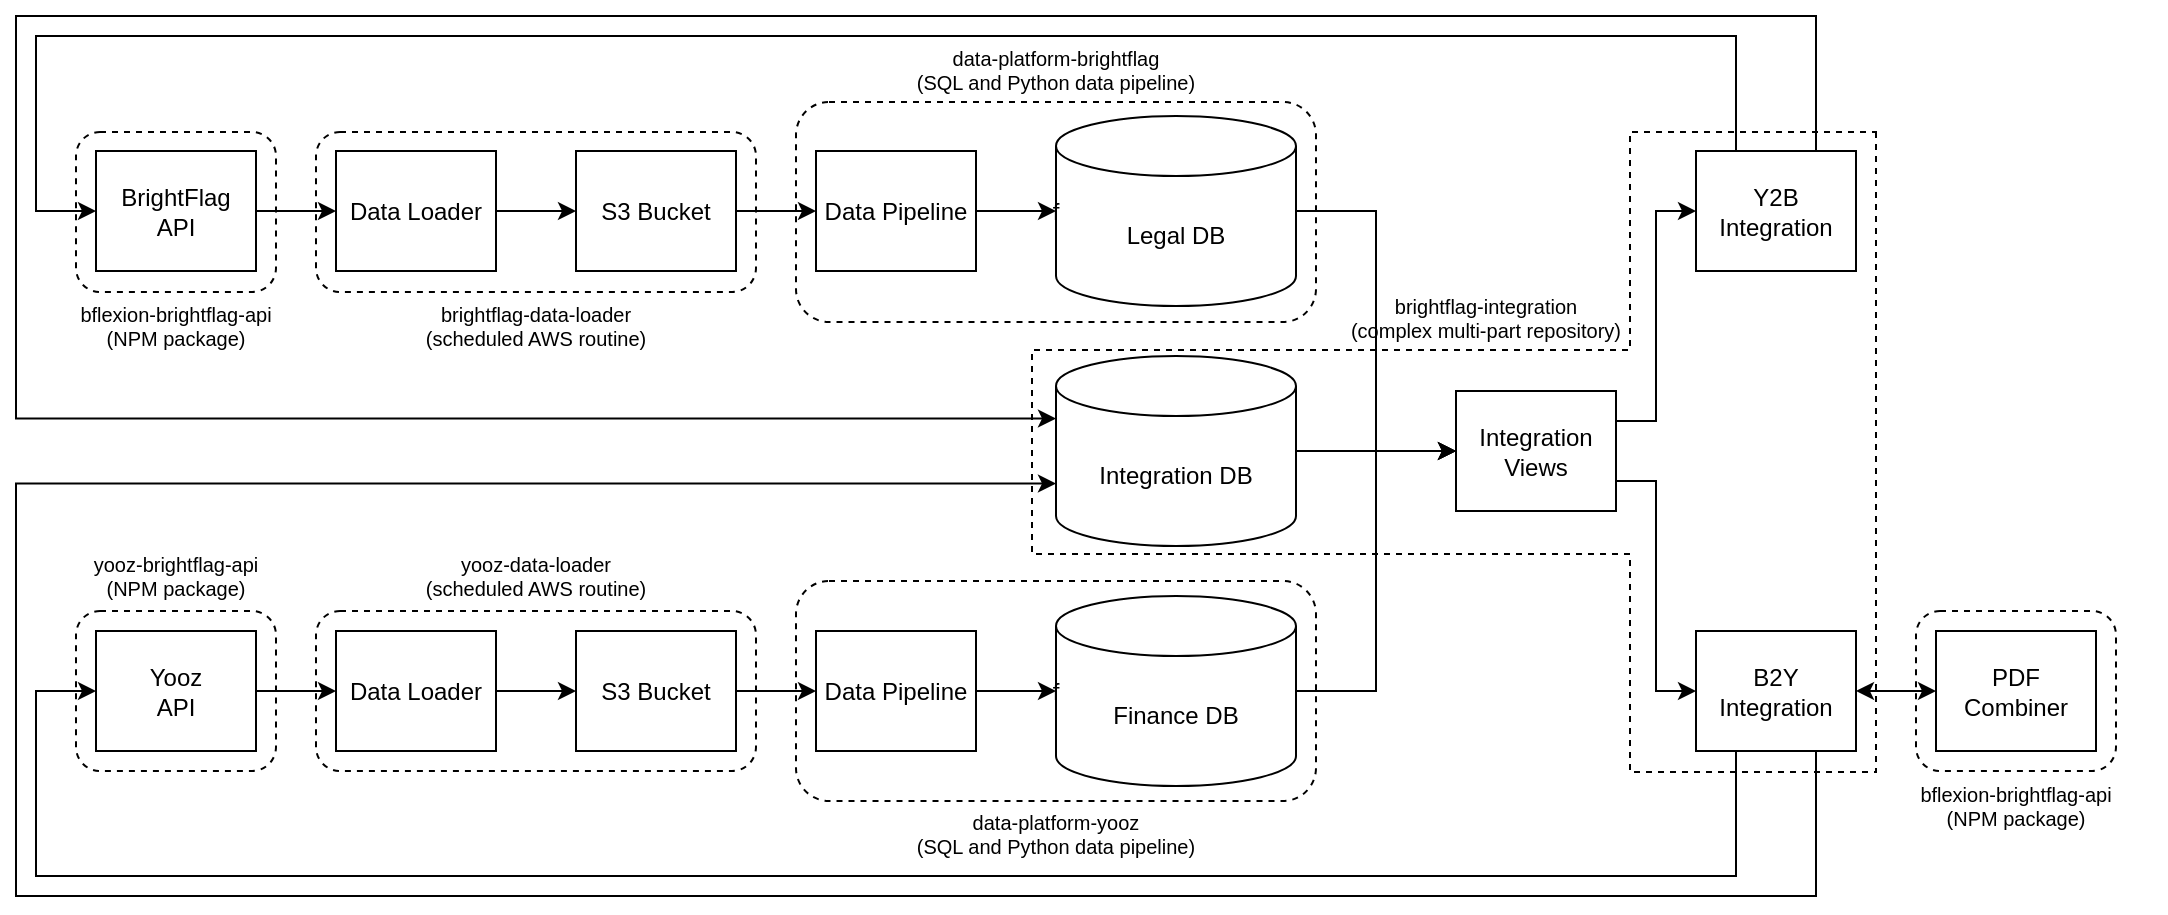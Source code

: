 <mxfile version="24.0.7" type="github">
  <diagram name="Page-1" id="rpXskTdR_856NKPqqqEg">
    <mxGraphModel dx="1891" dy="1882" grid="1" gridSize="10" guides="1" tooltips="1" connect="1" arrows="1" fold="1" page="1" pageScale="1" pageWidth="850" pageHeight="1100" math="0" shadow="0">
      <root>
        <mxCell id="0" />
        <mxCell id="1" parent="0" />
        <mxCell id="hu-sAR_U4PtlPBGoUDsY-30" value="" style="edgeStyle=orthogonalEdgeStyle;rounded=0;orthogonalLoop=1;jettySize=auto;html=1;" edge="1" parent="1" source="hu-sAR_U4PtlPBGoUDsY-1" target="hu-sAR_U4PtlPBGoUDsY-5">
          <mxGeometry relative="1" as="geometry" />
        </mxCell>
        <mxCell id="hu-sAR_U4PtlPBGoUDsY-1" value="BrightFlag&lt;br&gt;API" style="rounded=0;whiteSpace=wrap;html=1;" vertex="1" parent="1">
          <mxGeometry y="57.5" width="80" height="60" as="geometry" />
        </mxCell>
        <mxCell id="hu-sAR_U4PtlPBGoUDsY-33" value="" style="edgeStyle=orthogonalEdgeStyle;rounded=0;orthogonalLoop=1;jettySize=auto;html=1;" edge="1" parent="1" source="hu-sAR_U4PtlPBGoUDsY-2" target="hu-sAR_U4PtlPBGoUDsY-6">
          <mxGeometry relative="1" as="geometry" />
        </mxCell>
        <mxCell id="hu-sAR_U4PtlPBGoUDsY-2" value="Yooz&lt;div&gt;API&lt;/div&gt;" style="rounded=0;whiteSpace=wrap;html=1;" vertex="1" parent="1">
          <mxGeometry y="297.5" width="80" height="60" as="geometry" />
        </mxCell>
        <mxCell id="hu-sAR_U4PtlPBGoUDsY-3" value="Legal DB" style="shape=cylinder3;whiteSpace=wrap;html=1;boundedLbl=1;backgroundOutline=1;size=15;" vertex="1" parent="1">
          <mxGeometry x="480" y="40" width="120" height="95" as="geometry" />
        </mxCell>
        <mxCell id="hu-sAR_U4PtlPBGoUDsY-4" value="Integration DB" style="shape=cylinder3;whiteSpace=wrap;html=1;boundedLbl=1;backgroundOutline=1;size=15;" vertex="1" parent="1">
          <mxGeometry x="480" y="160" width="120" height="95" as="geometry" />
        </mxCell>
        <mxCell id="hu-sAR_U4PtlPBGoUDsY-31" value="" style="edgeStyle=orthogonalEdgeStyle;rounded=0;orthogonalLoop=1;jettySize=auto;html=1;" edge="1" parent="1" source="hu-sAR_U4PtlPBGoUDsY-5" target="hu-sAR_U4PtlPBGoUDsY-12">
          <mxGeometry relative="1" as="geometry" />
        </mxCell>
        <mxCell id="hu-sAR_U4PtlPBGoUDsY-5" value="Data Loader" style="rounded=0;whiteSpace=wrap;html=1;" vertex="1" parent="1">
          <mxGeometry x="120" y="57.5" width="80" height="60" as="geometry" />
        </mxCell>
        <mxCell id="hu-sAR_U4PtlPBGoUDsY-34" value="" style="edgeStyle=orthogonalEdgeStyle;rounded=0;orthogonalLoop=1;jettySize=auto;html=1;" edge="1" parent="1" source="hu-sAR_U4PtlPBGoUDsY-6" target="hu-sAR_U4PtlPBGoUDsY-13">
          <mxGeometry relative="1" as="geometry" />
        </mxCell>
        <mxCell id="hu-sAR_U4PtlPBGoUDsY-6" value="Data Loader" style="rounded=0;whiteSpace=wrap;html=1;" vertex="1" parent="1">
          <mxGeometry x="120" y="297.5" width="80" height="60" as="geometry" />
        </mxCell>
        <mxCell id="hu-sAR_U4PtlPBGoUDsY-7" value="Data Pipeline" style="rounded=0;whiteSpace=wrap;html=1;" vertex="1" parent="1">
          <mxGeometry x="360" y="57.5" width="80" height="60" as="geometry" />
        </mxCell>
        <mxCell id="hu-sAR_U4PtlPBGoUDsY-36" value="" style="edgeStyle=orthogonalEdgeStyle;rounded=0;orthogonalLoop=1;jettySize=auto;html=1;" edge="1" parent="1" source="hu-sAR_U4PtlPBGoUDsY-8" target="hu-sAR_U4PtlPBGoUDsY-9">
          <mxGeometry relative="1" as="geometry" />
        </mxCell>
        <mxCell id="hu-sAR_U4PtlPBGoUDsY-8" value="Data Pipeline" style="rounded=0;whiteSpace=wrap;html=1;" vertex="1" parent="1">
          <mxGeometry x="360" y="297.5" width="80" height="60" as="geometry" />
        </mxCell>
        <mxCell id="hu-sAR_U4PtlPBGoUDsY-9" value="Finance DB" style="shape=cylinder3;whiteSpace=wrap;html=1;boundedLbl=1;backgroundOutline=1;size=15;" vertex="1" parent="1">
          <mxGeometry x="480" y="280" width="120" height="95" as="geometry" />
        </mxCell>
        <mxCell id="hu-sAR_U4PtlPBGoUDsY-32" value="" style="edgeStyle=orthogonalEdgeStyle;rounded=0;orthogonalLoop=1;jettySize=auto;html=1;" edge="1" parent="1" source="hu-sAR_U4PtlPBGoUDsY-12" target="hu-sAR_U4PtlPBGoUDsY-7">
          <mxGeometry relative="1" as="geometry" />
        </mxCell>
        <mxCell id="hu-sAR_U4PtlPBGoUDsY-12" value="S3 Bucket" style="rounded=0;whiteSpace=wrap;html=1;" vertex="1" parent="1">
          <mxGeometry x="240" y="57.5" width="80" height="60" as="geometry" />
        </mxCell>
        <mxCell id="hu-sAR_U4PtlPBGoUDsY-35" value="" style="edgeStyle=orthogonalEdgeStyle;rounded=0;orthogonalLoop=1;jettySize=auto;html=1;" edge="1" parent="1" source="hu-sAR_U4PtlPBGoUDsY-13" target="hu-sAR_U4PtlPBGoUDsY-8">
          <mxGeometry relative="1" as="geometry" />
        </mxCell>
        <mxCell id="hu-sAR_U4PtlPBGoUDsY-13" value="S3 Bucket" style="rounded=0;whiteSpace=wrap;html=1;" vertex="1" parent="1">
          <mxGeometry x="240" y="297.5" width="80" height="60" as="geometry" />
        </mxCell>
        <mxCell id="hu-sAR_U4PtlPBGoUDsY-14" value="Integration&lt;div&gt;Views&lt;/div&gt;" style="rounded=0;whiteSpace=wrap;html=1;" vertex="1" parent="1">
          <mxGeometry x="680" y="177.5" width="80" height="60" as="geometry" />
        </mxCell>
        <mxCell id="hu-sAR_U4PtlPBGoUDsY-15" value="" style="endArrow=classic;html=1;rounded=0;exitX=1;exitY=0.5;exitDx=0;exitDy=0;entryX=0;entryY=0.5;entryDx=0;entryDy=0;entryPerimeter=0;" edge="1" parent="1" source="hu-sAR_U4PtlPBGoUDsY-7" target="hu-sAR_U4PtlPBGoUDsY-3">
          <mxGeometry width="50" height="50" relative="1" as="geometry">
            <mxPoint x="670" y="90" as="sourcePoint" />
            <mxPoint x="720" y="40" as="targetPoint" />
          </mxGeometry>
        </mxCell>
        <mxCell id="hu-sAR_U4PtlPBGoUDsY-26" value="" style="endArrow=classic;html=1;rounded=0;entryX=0;entryY=0.5;entryDx=0;entryDy=0;exitX=1;exitY=0.5;exitDx=0;exitDy=0;exitPerimeter=0;edgeStyle=orthogonalEdgeStyle;" edge="1" parent="1" source="hu-sAR_U4PtlPBGoUDsY-3" target="hu-sAR_U4PtlPBGoUDsY-14">
          <mxGeometry width="50" height="50" relative="1" as="geometry">
            <mxPoint x="750" y="510" as="sourcePoint" />
            <mxPoint x="800" y="460" as="targetPoint" />
          </mxGeometry>
        </mxCell>
        <mxCell id="hu-sAR_U4PtlPBGoUDsY-27" value="" style="endArrow=classic;html=1;rounded=0;exitX=1;exitY=0.5;exitDx=0;exitDy=0;exitPerimeter=0;entryX=0;entryY=0.5;entryDx=0;entryDy=0;" edge="1" parent="1" source="hu-sAR_U4PtlPBGoUDsY-4" target="hu-sAR_U4PtlPBGoUDsY-14">
          <mxGeometry width="50" height="50" relative="1" as="geometry">
            <mxPoint x="750" y="510" as="sourcePoint" />
            <mxPoint x="800" y="460" as="targetPoint" />
          </mxGeometry>
        </mxCell>
        <mxCell id="hu-sAR_U4PtlPBGoUDsY-28" value="" style="endArrow=classic;html=1;rounded=0;exitX=1;exitY=0.5;exitDx=0;exitDy=0;exitPerimeter=0;entryX=0;entryY=0.5;entryDx=0;entryDy=0;edgeStyle=orthogonalEdgeStyle;" edge="1" parent="1" source="hu-sAR_U4PtlPBGoUDsY-9" target="hu-sAR_U4PtlPBGoUDsY-14">
          <mxGeometry width="50" height="50" relative="1" as="geometry">
            <mxPoint x="750" y="510" as="sourcePoint" />
            <mxPoint x="800" y="460" as="targetPoint" />
          </mxGeometry>
        </mxCell>
        <mxCell id="hu-sAR_U4PtlPBGoUDsY-37" value="PDF Combiner" style="rounded=0;whiteSpace=wrap;html=1;" vertex="1" parent="1">
          <mxGeometry x="920" y="297.5" width="80" height="60" as="geometry" />
        </mxCell>
        <mxCell id="hu-sAR_U4PtlPBGoUDsY-38" value="B2Y Integration" style="rounded=0;whiteSpace=wrap;html=1;" vertex="1" parent="1">
          <mxGeometry x="800" y="297.5" width="80" height="60" as="geometry" />
        </mxCell>
        <mxCell id="hu-sAR_U4PtlPBGoUDsY-39" value="Y2B Integration" style="rounded=0;whiteSpace=wrap;html=1;" vertex="1" parent="1">
          <mxGeometry x="800" y="57.5" width="80" height="60" as="geometry" />
        </mxCell>
        <mxCell id="hu-sAR_U4PtlPBGoUDsY-40" value="" style="endArrow=classic;html=1;rounded=0;exitX=1;exitY=0.75;exitDx=0;exitDy=0;entryX=0;entryY=0.5;entryDx=0;entryDy=0;edgeStyle=orthogonalEdgeStyle;" edge="1" parent="1" source="hu-sAR_U4PtlPBGoUDsY-14" target="hu-sAR_U4PtlPBGoUDsY-38">
          <mxGeometry width="50" height="50" relative="1" as="geometry">
            <mxPoint x="750" y="520" as="sourcePoint" />
            <mxPoint x="800" y="470" as="targetPoint" />
          </mxGeometry>
        </mxCell>
        <mxCell id="hu-sAR_U4PtlPBGoUDsY-41" value="" style="endArrow=classic;html=1;rounded=0;exitX=1;exitY=0.25;exitDx=0;exitDy=0;entryX=0;entryY=0.5;entryDx=0;entryDy=0;edgeStyle=orthogonalEdgeStyle;" edge="1" parent="1" source="hu-sAR_U4PtlPBGoUDsY-14" target="hu-sAR_U4PtlPBGoUDsY-39">
          <mxGeometry width="50" height="50" relative="1" as="geometry">
            <mxPoint x="750" y="520" as="sourcePoint" />
            <mxPoint x="800" y="470" as="targetPoint" />
          </mxGeometry>
        </mxCell>
        <mxCell id="hu-sAR_U4PtlPBGoUDsY-42" value="" style="endArrow=classic;html=1;rounded=0;exitX=0.25;exitY=1;exitDx=0;exitDy=0;entryX=0;entryY=0.5;entryDx=0;entryDy=0;edgeStyle=orthogonalEdgeStyle;" edge="1" parent="1" source="hu-sAR_U4PtlPBGoUDsY-38" target="hu-sAR_U4PtlPBGoUDsY-2">
          <mxGeometry width="50" height="50" relative="1" as="geometry">
            <mxPoint x="750" y="520" as="sourcePoint" />
            <mxPoint x="800" y="470" as="targetPoint" />
            <Array as="points">
              <mxPoint x="820" y="420" />
              <mxPoint x="-30" y="420" />
              <mxPoint x="-30" y="328" />
            </Array>
          </mxGeometry>
        </mxCell>
        <mxCell id="hu-sAR_U4PtlPBGoUDsY-43" value="" style="endArrow=classic;html=1;rounded=0;entryX=0;entryY=0;entryDx=0;entryDy=63.75;entryPerimeter=0;edgeStyle=orthogonalEdgeStyle;exitX=0.75;exitY=1;exitDx=0;exitDy=0;" edge="1" parent="1" source="hu-sAR_U4PtlPBGoUDsY-38" target="hu-sAR_U4PtlPBGoUDsY-4">
          <mxGeometry width="50" height="50" relative="1" as="geometry">
            <mxPoint x="830" y="360" as="sourcePoint" />
            <mxPoint x="690" y="470" as="targetPoint" />
            <Array as="points">
              <mxPoint x="860" y="430" />
              <mxPoint x="-40" y="430" />
              <mxPoint x="-40" y="224" />
            </Array>
          </mxGeometry>
        </mxCell>
        <mxCell id="hu-sAR_U4PtlPBGoUDsY-44" value="" style="endArrow=classic;html=1;rounded=0;exitX=0.25;exitY=0;exitDx=0;exitDy=0;entryX=0;entryY=0.5;entryDx=0;entryDy=0;edgeStyle=orthogonalEdgeStyle;" edge="1" parent="1" source="hu-sAR_U4PtlPBGoUDsY-39" target="hu-sAR_U4PtlPBGoUDsY-1">
          <mxGeometry width="50" height="50" relative="1" as="geometry">
            <mxPoint x="640" y="520" as="sourcePoint" />
            <mxPoint x="690" y="470" as="targetPoint" />
            <Array as="points">
              <mxPoint x="820" />
              <mxPoint x="-30" />
              <mxPoint x="-30" y="88" />
            </Array>
          </mxGeometry>
        </mxCell>
        <mxCell id="hu-sAR_U4PtlPBGoUDsY-45" value="" style="endArrow=classic;html=1;rounded=0;exitX=0.75;exitY=0;exitDx=0;exitDy=0;entryX=0;entryY=0;entryDx=0;entryDy=31.25;entryPerimeter=0;edgeStyle=orthogonalEdgeStyle;" edge="1" parent="1" source="hu-sAR_U4PtlPBGoUDsY-39" target="hu-sAR_U4PtlPBGoUDsY-4">
          <mxGeometry width="50" height="50" relative="1" as="geometry">
            <mxPoint x="640" y="520" as="sourcePoint" />
            <mxPoint x="690" y="470" as="targetPoint" />
            <Array as="points">
              <mxPoint x="860" y="-10" />
              <mxPoint x="-40" y="-10" />
              <mxPoint x="-40" y="191" />
            </Array>
          </mxGeometry>
        </mxCell>
        <mxCell id="hu-sAR_U4PtlPBGoUDsY-47" value="" style="endArrow=classic;startArrow=classic;html=1;rounded=0;entryX=0;entryY=0.5;entryDx=0;entryDy=0;exitX=1;exitY=0.5;exitDx=0;exitDy=0;" edge="1" parent="1" source="hu-sAR_U4PtlPBGoUDsY-38" target="hu-sAR_U4PtlPBGoUDsY-37">
          <mxGeometry width="50" height="50" relative="1" as="geometry">
            <mxPoint x="640" y="520" as="sourcePoint" />
            <mxPoint x="690" y="470" as="targetPoint" />
          </mxGeometry>
        </mxCell>
        <mxCell id="hu-sAR_U4PtlPBGoUDsY-49" value="" style="rounded=1;whiteSpace=wrap;html=1;dashed=1;fillColor=none;" vertex="1" parent="1">
          <mxGeometry x="-10" y="48" width="100" height="80" as="geometry" />
        </mxCell>
        <mxCell id="hu-sAR_U4PtlPBGoUDsY-51" value="" style="rounded=1;whiteSpace=wrap;html=1;dashed=1;fillColor=none;" vertex="1" parent="1">
          <mxGeometry x="110" y="48" width="220" height="80" as="geometry" />
        </mxCell>
        <mxCell id="hu-sAR_U4PtlPBGoUDsY-52" value="f" style="rounded=1;whiteSpace=wrap;html=1;dashed=1;fillColor=none;" vertex="1" parent="1">
          <mxGeometry x="350" y="33" width="260" height="110" as="geometry" />
        </mxCell>
        <mxCell id="hu-sAR_U4PtlPBGoUDsY-53" value="f" style="rounded=1;whiteSpace=wrap;html=1;dashed=1;fillColor=none;" vertex="1" parent="1">
          <mxGeometry x="350" y="272.5" width="260" height="110" as="geometry" />
        </mxCell>
        <mxCell id="hu-sAR_U4PtlPBGoUDsY-54" value="" style="rounded=1;whiteSpace=wrap;html=1;dashed=1;fillColor=none;" vertex="1" parent="1">
          <mxGeometry x="-10" y="287.5" width="100" height="80" as="geometry" />
        </mxCell>
        <mxCell id="hu-sAR_U4PtlPBGoUDsY-55" value="" style="rounded=1;whiteSpace=wrap;html=1;dashed=1;fillColor=none;" vertex="1" parent="1">
          <mxGeometry x="110" y="287.5" width="220" height="80" as="geometry" />
        </mxCell>
        <mxCell id="hu-sAR_U4PtlPBGoUDsY-56" value="bflexion-brightflag-api&lt;div&gt;(NPM package)&lt;/div&gt;" style="text;html=1;align=center;verticalAlign=middle;whiteSpace=wrap;rounded=0;fontSize=10;" vertex="1" parent="1">
          <mxGeometry x="-35" y="130" width="150" height="30" as="geometry" />
        </mxCell>
        <mxCell id="hu-sAR_U4PtlPBGoUDsY-58" value="brightflag-data-loader&lt;div&gt;(scheduled AWS routine)&lt;/div&gt;" style="text;html=1;align=center;verticalAlign=middle;whiteSpace=wrap;rounded=0;fontSize=10;" vertex="1" parent="1">
          <mxGeometry x="145" y="130" width="150" height="30" as="geometry" />
        </mxCell>
        <mxCell id="hu-sAR_U4PtlPBGoUDsY-59" value="data-platform-brightflag&lt;div&gt;(SQL and Python data pipeline)&lt;/div&gt;" style="text;html=1;align=center;verticalAlign=middle;whiteSpace=wrap;rounded=0;fontSize=10;" vertex="1" parent="1">
          <mxGeometry x="405" y="2" width="150" height="30" as="geometry" />
        </mxCell>
        <mxCell id="hu-sAR_U4PtlPBGoUDsY-60" value="yooz-brightflag-api&lt;div&gt;(NPM package)&lt;/div&gt;" style="text;html=1;align=center;verticalAlign=middle;whiteSpace=wrap;rounded=0;fontSize=10;" vertex="1" parent="1">
          <mxGeometry x="-35" y="255" width="150" height="30" as="geometry" />
        </mxCell>
        <mxCell id="hu-sAR_U4PtlPBGoUDsY-61" value="yooz-data-loader&lt;div&gt;(scheduled AWS routine)&lt;/div&gt;" style="text;html=1;align=center;verticalAlign=middle;whiteSpace=wrap;rounded=0;fontSize=10;" vertex="1" parent="1">
          <mxGeometry x="145" y="255" width="150" height="30" as="geometry" />
        </mxCell>
        <mxCell id="hu-sAR_U4PtlPBGoUDsY-62" value="data-platform-yooz&lt;div&gt;(SQL and Python data pipeline)&lt;/div&gt;" style="text;html=1;align=center;verticalAlign=middle;whiteSpace=wrap;rounded=0;fontSize=10;" vertex="1" parent="1">
          <mxGeometry x="405" y="383.5" width="150" height="30" as="geometry" />
        </mxCell>
        <mxCell id="hu-sAR_U4PtlPBGoUDsY-63" value="" style="shape=tee;whiteSpace=wrap;html=1;rotation=90;dashed=1;fillColor=none;dx=102;dy=123;" vertex="1" parent="1">
          <mxGeometry x="519" y="-3" width="320" height="422" as="geometry" />
        </mxCell>
        <mxCell id="hu-sAR_U4PtlPBGoUDsY-64" value="brightflag-integration&lt;div&gt;(complex multi-part repository)&lt;/div&gt;" style="text;html=1;align=center;verticalAlign=middle;whiteSpace=wrap;rounded=0;fontSize=10;" vertex="1" parent="1">
          <mxGeometry x="620" y="126" width="150" height="30" as="geometry" />
        </mxCell>
        <mxCell id="hu-sAR_U4PtlPBGoUDsY-67" value="" style="rounded=1;whiteSpace=wrap;html=1;dashed=1;fillColor=none;" vertex="1" parent="1">
          <mxGeometry x="910" y="287.5" width="100" height="80" as="geometry" />
        </mxCell>
        <mxCell id="hu-sAR_U4PtlPBGoUDsY-68" value="bflexion-brightflag-api&lt;div&gt;(NPM package)&lt;/div&gt;" style="text;html=1;align=center;verticalAlign=middle;whiteSpace=wrap;rounded=0;fontSize=10;" vertex="1" parent="1">
          <mxGeometry x="885" y="369.5" width="150" height="30" as="geometry" />
        </mxCell>
      </root>
    </mxGraphModel>
  </diagram>
</mxfile>
